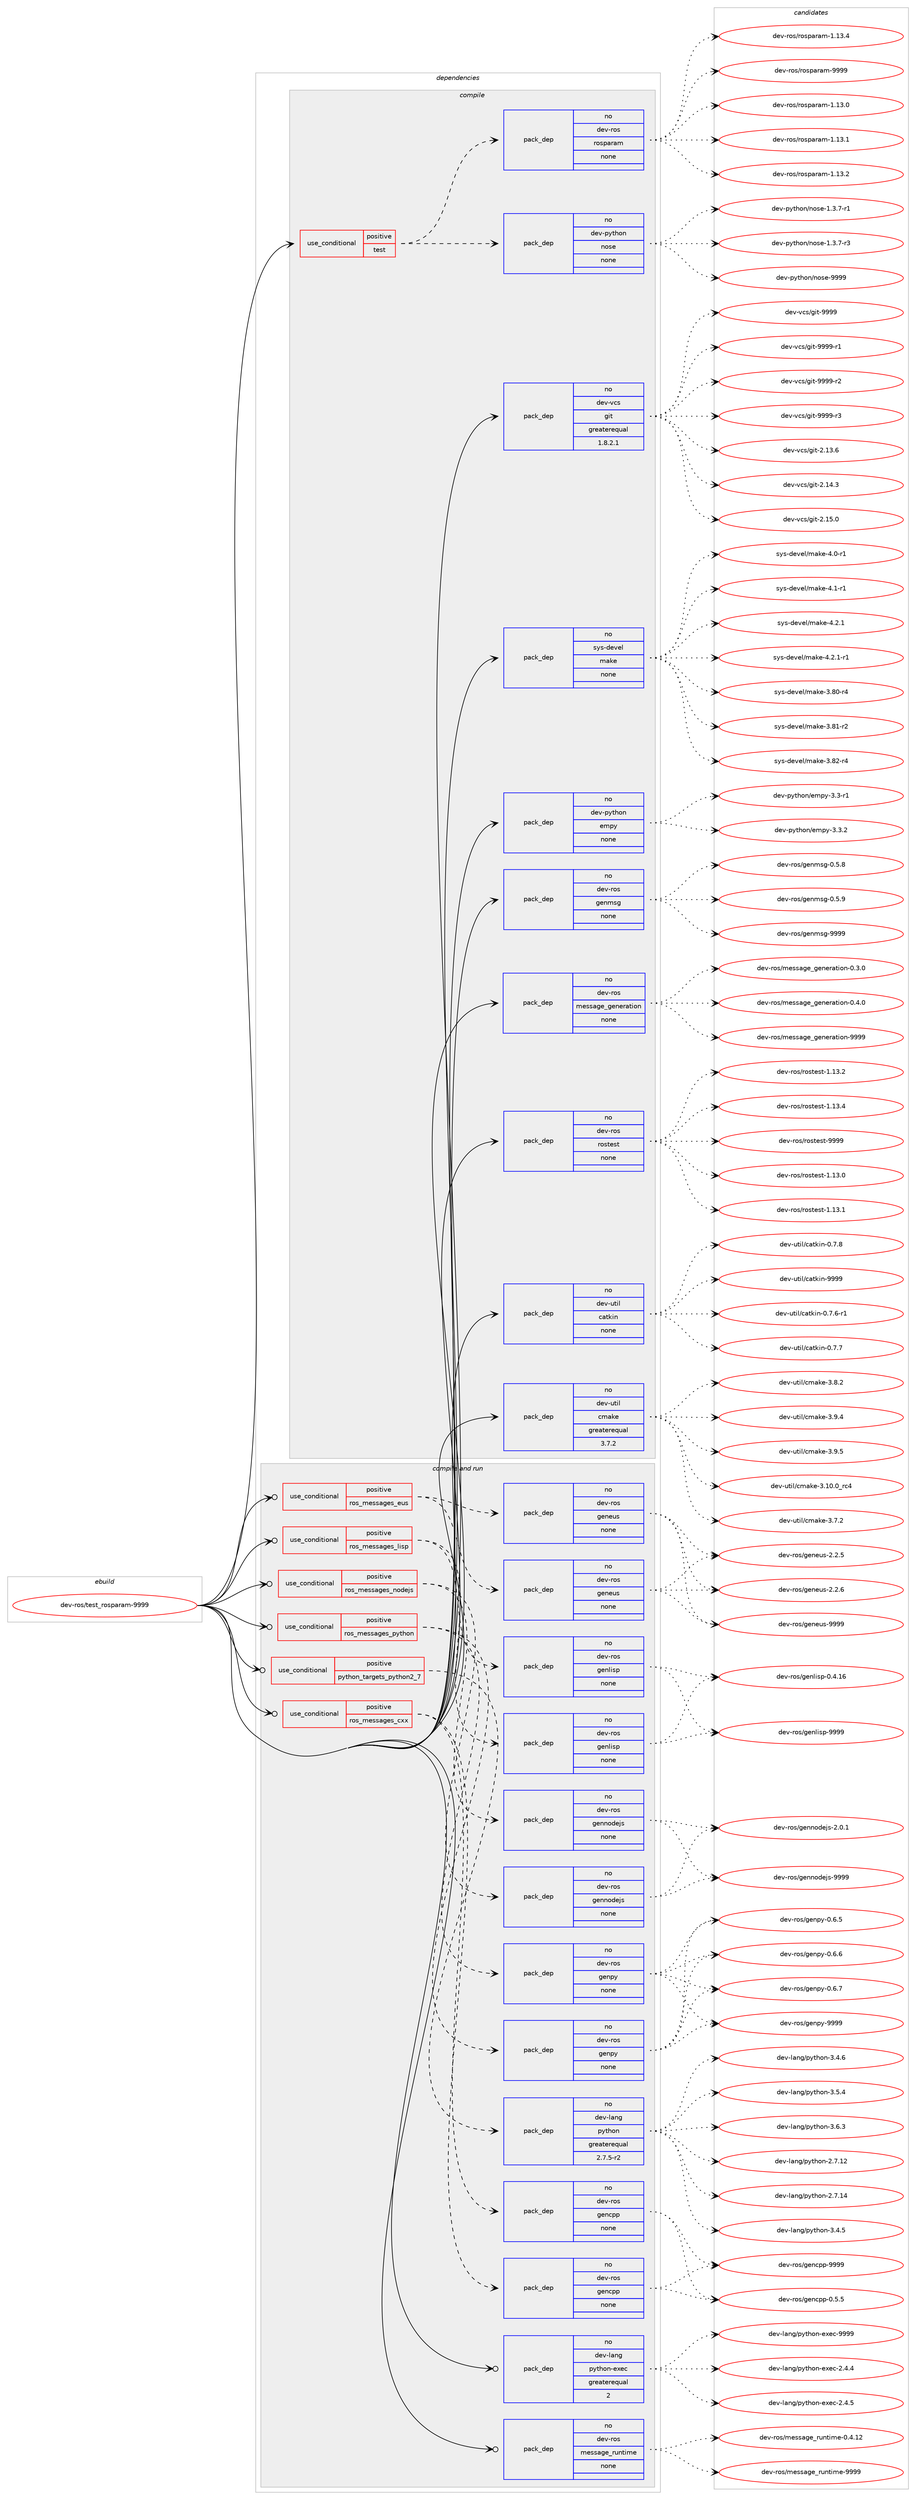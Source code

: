 digraph prolog {

# *************
# Graph options
# *************

newrank=true;
concentrate=true;
compound=true;
graph [rankdir=LR,fontname=Helvetica,fontsize=10,ranksep=1.5];#, ranksep=2.5, nodesep=0.2];
edge  [arrowhead=vee];
node  [fontname=Helvetica,fontsize=10];

# **********
# The ebuild
# **********

subgraph cluster_leftcol {
color=gray;
rank=same;
label=<<i>ebuild</i>>;
id [label="dev-ros/test_rosparam-9999", color=red, width=4, href="../dev-ros/test_rosparam-9999.svg"];
}

# ****************
# The dependencies
# ****************

subgraph cluster_midcol {
color=gray;
label=<<i>dependencies</i>>;
subgraph cluster_compile {
fillcolor="#eeeeee";
style=filled;
label=<<i>compile</i>>;
subgraph cond47686 {
dependency216718 [label=<<TABLE BORDER="0" CELLBORDER="1" CELLSPACING="0" CELLPADDING="4"><TR><TD ROWSPAN="3" CELLPADDING="10">use_conditional</TD></TR><TR><TD>positive</TD></TR><TR><TD>test</TD></TR></TABLE>>, shape=none, color=red];
subgraph pack165042 {
dependency216719 [label=<<TABLE BORDER="0" CELLBORDER="1" CELLSPACING="0" CELLPADDING="4" WIDTH="220"><TR><TD ROWSPAN="6" CELLPADDING="30">pack_dep</TD></TR><TR><TD WIDTH="110">no</TD></TR><TR><TD>dev-python</TD></TR><TR><TD>nose</TD></TR><TR><TD>none</TD></TR><TR><TD></TD></TR></TABLE>>, shape=none, color=blue];
}
dependency216718:e -> dependency216719:w [weight=20,style="dashed",arrowhead="vee"];
subgraph pack165043 {
dependency216720 [label=<<TABLE BORDER="0" CELLBORDER="1" CELLSPACING="0" CELLPADDING="4" WIDTH="220"><TR><TD ROWSPAN="6" CELLPADDING="30">pack_dep</TD></TR><TR><TD WIDTH="110">no</TD></TR><TR><TD>dev-ros</TD></TR><TR><TD>rosparam</TD></TR><TR><TD>none</TD></TR><TR><TD></TD></TR></TABLE>>, shape=none, color=blue];
}
dependency216718:e -> dependency216720:w [weight=20,style="dashed",arrowhead="vee"];
}
id:e -> dependency216718:w [weight=20,style="solid",arrowhead="vee"];
subgraph pack165044 {
dependency216721 [label=<<TABLE BORDER="0" CELLBORDER="1" CELLSPACING="0" CELLPADDING="4" WIDTH="220"><TR><TD ROWSPAN="6" CELLPADDING="30">pack_dep</TD></TR><TR><TD WIDTH="110">no</TD></TR><TR><TD>dev-python</TD></TR><TR><TD>empy</TD></TR><TR><TD>none</TD></TR><TR><TD></TD></TR></TABLE>>, shape=none, color=blue];
}
id:e -> dependency216721:w [weight=20,style="solid",arrowhead="vee"];
subgraph pack165045 {
dependency216722 [label=<<TABLE BORDER="0" CELLBORDER="1" CELLSPACING="0" CELLPADDING="4" WIDTH="220"><TR><TD ROWSPAN="6" CELLPADDING="30">pack_dep</TD></TR><TR><TD WIDTH="110">no</TD></TR><TR><TD>dev-ros</TD></TR><TR><TD>genmsg</TD></TR><TR><TD>none</TD></TR><TR><TD></TD></TR></TABLE>>, shape=none, color=blue];
}
id:e -> dependency216722:w [weight=20,style="solid",arrowhead="vee"];
subgraph pack165046 {
dependency216723 [label=<<TABLE BORDER="0" CELLBORDER="1" CELLSPACING="0" CELLPADDING="4" WIDTH="220"><TR><TD ROWSPAN="6" CELLPADDING="30">pack_dep</TD></TR><TR><TD WIDTH="110">no</TD></TR><TR><TD>dev-ros</TD></TR><TR><TD>message_generation</TD></TR><TR><TD>none</TD></TR><TR><TD></TD></TR></TABLE>>, shape=none, color=blue];
}
id:e -> dependency216723:w [weight=20,style="solid",arrowhead="vee"];
subgraph pack165047 {
dependency216724 [label=<<TABLE BORDER="0" CELLBORDER="1" CELLSPACING="0" CELLPADDING="4" WIDTH="220"><TR><TD ROWSPAN="6" CELLPADDING="30">pack_dep</TD></TR><TR><TD WIDTH="110">no</TD></TR><TR><TD>dev-ros</TD></TR><TR><TD>rostest</TD></TR><TR><TD>none</TD></TR><TR><TD></TD></TR></TABLE>>, shape=none, color=blue];
}
id:e -> dependency216724:w [weight=20,style="solid",arrowhead="vee"];
subgraph pack165048 {
dependency216725 [label=<<TABLE BORDER="0" CELLBORDER="1" CELLSPACING="0" CELLPADDING="4" WIDTH="220"><TR><TD ROWSPAN="6" CELLPADDING="30">pack_dep</TD></TR><TR><TD WIDTH="110">no</TD></TR><TR><TD>dev-util</TD></TR><TR><TD>catkin</TD></TR><TR><TD>none</TD></TR><TR><TD></TD></TR></TABLE>>, shape=none, color=blue];
}
id:e -> dependency216725:w [weight=20,style="solid",arrowhead="vee"];
subgraph pack165049 {
dependency216726 [label=<<TABLE BORDER="0" CELLBORDER="1" CELLSPACING="0" CELLPADDING="4" WIDTH="220"><TR><TD ROWSPAN="6" CELLPADDING="30">pack_dep</TD></TR><TR><TD WIDTH="110">no</TD></TR><TR><TD>dev-util</TD></TR><TR><TD>cmake</TD></TR><TR><TD>greaterequal</TD></TR><TR><TD>3.7.2</TD></TR></TABLE>>, shape=none, color=blue];
}
id:e -> dependency216726:w [weight=20,style="solid",arrowhead="vee"];
subgraph pack165050 {
dependency216727 [label=<<TABLE BORDER="0" CELLBORDER="1" CELLSPACING="0" CELLPADDING="4" WIDTH="220"><TR><TD ROWSPAN="6" CELLPADDING="30">pack_dep</TD></TR><TR><TD WIDTH="110">no</TD></TR><TR><TD>dev-vcs</TD></TR><TR><TD>git</TD></TR><TR><TD>greaterequal</TD></TR><TR><TD>1.8.2.1</TD></TR></TABLE>>, shape=none, color=blue];
}
id:e -> dependency216727:w [weight=20,style="solid",arrowhead="vee"];
subgraph pack165051 {
dependency216728 [label=<<TABLE BORDER="0" CELLBORDER="1" CELLSPACING="0" CELLPADDING="4" WIDTH="220"><TR><TD ROWSPAN="6" CELLPADDING="30">pack_dep</TD></TR><TR><TD WIDTH="110">no</TD></TR><TR><TD>sys-devel</TD></TR><TR><TD>make</TD></TR><TR><TD>none</TD></TR><TR><TD></TD></TR></TABLE>>, shape=none, color=blue];
}
id:e -> dependency216728:w [weight=20,style="solid",arrowhead="vee"];
}
subgraph cluster_compileandrun {
fillcolor="#eeeeee";
style=filled;
label=<<i>compile and run</i>>;
subgraph cond47687 {
dependency216729 [label=<<TABLE BORDER="0" CELLBORDER="1" CELLSPACING="0" CELLPADDING="4"><TR><TD ROWSPAN="3" CELLPADDING="10">use_conditional</TD></TR><TR><TD>positive</TD></TR><TR><TD>python_targets_python2_7</TD></TR></TABLE>>, shape=none, color=red];
subgraph pack165052 {
dependency216730 [label=<<TABLE BORDER="0" CELLBORDER="1" CELLSPACING="0" CELLPADDING="4" WIDTH="220"><TR><TD ROWSPAN="6" CELLPADDING="30">pack_dep</TD></TR><TR><TD WIDTH="110">no</TD></TR><TR><TD>dev-lang</TD></TR><TR><TD>python</TD></TR><TR><TD>greaterequal</TD></TR><TR><TD>2.7.5-r2</TD></TR></TABLE>>, shape=none, color=blue];
}
dependency216729:e -> dependency216730:w [weight=20,style="dashed",arrowhead="vee"];
}
id:e -> dependency216729:w [weight=20,style="solid",arrowhead="odotvee"];
subgraph cond47688 {
dependency216731 [label=<<TABLE BORDER="0" CELLBORDER="1" CELLSPACING="0" CELLPADDING="4"><TR><TD ROWSPAN="3" CELLPADDING="10">use_conditional</TD></TR><TR><TD>positive</TD></TR><TR><TD>ros_messages_cxx</TD></TR></TABLE>>, shape=none, color=red];
subgraph pack165053 {
dependency216732 [label=<<TABLE BORDER="0" CELLBORDER="1" CELLSPACING="0" CELLPADDING="4" WIDTH="220"><TR><TD ROWSPAN="6" CELLPADDING="30">pack_dep</TD></TR><TR><TD WIDTH="110">no</TD></TR><TR><TD>dev-ros</TD></TR><TR><TD>gencpp</TD></TR><TR><TD>none</TD></TR><TR><TD></TD></TR></TABLE>>, shape=none, color=blue];
}
dependency216731:e -> dependency216732:w [weight=20,style="dashed",arrowhead="vee"];
subgraph pack165054 {
dependency216733 [label=<<TABLE BORDER="0" CELLBORDER="1" CELLSPACING="0" CELLPADDING="4" WIDTH="220"><TR><TD ROWSPAN="6" CELLPADDING="30">pack_dep</TD></TR><TR><TD WIDTH="110">no</TD></TR><TR><TD>dev-ros</TD></TR><TR><TD>gencpp</TD></TR><TR><TD>none</TD></TR><TR><TD></TD></TR></TABLE>>, shape=none, color=blue];
}
dependency216731:e -> dependency216733:w [weight=20,style="dashed",arrowhead="vee"];
}
id:e -> dependency216731:w [weight=20,style="solid",arrowhead="odotvee"];
subgraph cond47689 {
dependency216734 [label=<<TABLE BORDER="0" CELLBORDER="1" CELLSPACING="0" CELLPADDING="4"><TR><TD ROWSPAN="3" CELLPADDING="10">use_conditional</TD></TR><TR><TD>positive</TD></TR><TR><TD>ros_messages_eus</TD></TR></TABLE>>, shape=none, color=red];
subgraph pack165055 {
dependency216735 [label=<<TABLE BORDER="0" CELLBORDER="1" CELLSPACING="0" CELLPADDING="4" WIDTH="220"><TR><TD ROWSPAN="6" CELLPADDING="30">pack_dep</TD></TR><TR><TD WIDTH="110">no</TD></TR><TR><TD>dev-ros</TD></TR><TR><TD>geneus</TD></TR><TR><TD>none</TD></TR><TR><TD></TD></TR></TABLE>>, shape=none, color=blue];
}
dependency216734:e -> dependency216735:w [weight=20,style="dashed",arrowhead="vee"];
subgraph pack165056 {
dependency216736 [label=<<TABLE BORDER="0" CELLBORDER="1" CELLSPACING="0" CELLPADDING="4" WIDTH="220"><TR><TD ROWSPAN="6" CELLPADDING="30">pack_dep</TD></TR><TR><TD WIDTH="110">no</TD></TR><TR><TD>dev-ros</TD></TR><TR><TD>geneus</TD></TR><TR><TD>none</TD></TR><TR><TD></TD></TR></TABLE>>, shape=none, color=blue];
}
dependency216734:e -> dependency216736:w [weight=20,style="dashed",arrowhead="vee"];
}
id:e -> dependency216734:w [weight=20,style="solid",arrowhead="odotvee"];
subgraph cond47690 {
dependency216737 [label=<<TABLE BORDER="0" CELLBORDER="1" CELLSPACING="0" CELLPADDING="4"><TR><TD ROWSPAN="3" CELLPADDING="10">use_conditional</TD></TR><TR><TD>positive</TD></TR><TR><TD>ros_messages_lisp</TD></TR></TABLE>>, shape=none, color=red];
subgraph pack165057 {
dependency216738 [label=<<TABLE BORDER="0" CELLBORDER="1" CELLSPACING="0" CELLPADDING="4" WIDTH="220"><TR><TD ROWSPAN="6" CELLPADDING="30">pack_dep</TD></TR><TR><TD WIDTH="110">no</TD></TR><TR><TD>dev-ros</TD></TR><TR><TD>genlisp</TD></TR><TR><TD>none</TD></TR><TR><TD></TD></TR></TABLE>>, shape=none, color=blue];
}
dependency216737:e -> dependency216738:w [weight=20,style="dashed",arrowhead="vee"];
subgraph pack165058 {
dependency216739 [label=<<TABLE BORDER="0" CELLBORDER="1" CELLSPACING="0" CELLPADDING="4" WIDTH="220"><TR><TD ROWSPAN="6" CELLPADDING="30">pack_dep</TD></TR><TR><TD WIDTH="110">no</TD></TR><TR><TD>dev-ros</TD></TR><TR><TD>genlisp</TD></TR><TR><TD>none</TD></TR><TR><TD></TD></TR></TABLE>>, shape=none, color=blue];
}
dependency216737:e -> dependency216739:w [weight=20,style="dashed",arrowhead="vee"];
}
id:e -> dependency216737:w [weight=20,style="solid",arrowhead="odotvee"];
subgraph cond47691 {
dependency216740 [label=<<TABLE BORDER="0" CELLBORDER="1" CELLSPACING="0" CELLPADDING="4"><TR><TD ROWSPAN="3" CELLPADDING="10">use_conditional</TD></TR><TR><TD>positive</TD></TR><TR><TD>ros_messages_nodejs</TD></TR></TABLE>>, shape=none, color=red];
subgraph pack165059 {
dependency216741 [label=<<TABLE BORDER="0" CELLBORDER="1" CELLSPACING="0" CELLPADDING="4" WIDTH="220"><TR><TD ROWSPAN="6" CELLPADDING="30">pack_dep</TD></TR><TR><TD WIDTH="110">no</TD></TR><TR><TD>dev-ros</TD></TR><TR><TD>gennodejs</TD></TR><TR><TD>none</TD></TR><TR><TD></TD></TR></TABLE>>, shape=none, color=blue];
}
dependency216740:e -> dependency216741:w [weight=20,style="dashed",arrowhead="vee"];
subgraph pack165060 {
dependency216742 [label=<<TABLE BORDER="0" CELLBORDER="1" CELLSPACING="0" CELLPADDING="4" WIDTH="220"><TR><TD ROWSPAN="6" CELLPADDING="30">pack_dep</TD></TR><TR><TD WIDTH="110">no</TD></TR><TR><TD>dev-ros</TD></TR><TR><TD>gennodejs</TD></TR><TR><TD>none</TD></TR><TR><TD></TD></TR></TABLE>>, shape=none, color=blue];
}
dependency216740:e -> dependency216742:w [weight=20,style="dashed",arrowhead="vee"];
}
id:e -> dependency216740:w [weight=20,style="solid",arrowhead="odotvee"];
subgraph cond47692 {
dependency216743 [label=<<TABLE BORDER="0" CELLBORDER="1" CELLSPACING="0" CELLPADDING="4"><TR><TD ROWSPAN="3" CELLPADDING="10">use_conditional</TD></TR><TR><TD>positive</TD></TR><TR><TD>ros_messages_python</TD></TR></TABLE>>, shape=none, color=red];
subgraph pack165061 {
dependency216744 [label=<<TABLE BORDER="0" CELLBORDER="1" CELLSPACING="0" CELLPADDING="4" WIDTH="220"><TR><TD ROWSPAN="6" CELLPADDING="30">pack_dep</TD></TR><TR><TD WIDTH="110">no</TD></TR><TR><TD>dev-ros</TD></TR><TR><TD>genpy</TD></TR><TR><TD>none</TD></TR><TR><TD></TD></TR></TABLE>>, shape=none, color=blue];
}
dependency216743:e -> dependency216744:w [weight=20,style="dashed",arrowhead="vee"];
subgraph pack165062 {
dependency216745 [label=<<TABLE BORDER="0" CELLBORDER="1" CELLSPACING="0" CELLPADDING="4" WIDTH="220"><TR><TD ROWSPAN="6" CELLPADDING="30">pack_dep</TD></TR><TR><TD WIDTH="110">no</TD></TR><TR><TD>dev-ros</TD></TR><TR><TD>genpy</TD></TR><TR><TD>none</TD></TR><TR><TD></TD></TR></TABLE>>, shape=none, color=blue];
}
dependency216743:e -> dependency216745:w [weight=20,style="dashed",arrowhead="vee"];
}
id:e -> dependency216743:w [weight=20,style="solid",arrowhead="odotvee"];
subgraph pack165063 {
dependency216746 [label=<<TABLE BORDER="0" CELLBORDER="1" CELLSPACING="0" CELLPADDING="4" WIDTH="220"><TR><TD ROWSPAN="6" CELLPADDING="30">pack_dep</TD></TR><TR><TD WIDTH="110">no</TD></TR><TR><TD>dev-lang</TD></TR><TR><TD>python-exec</TD></TR><TR><TD>greaterequal</TD></TR><TR><TD>2</TD></TR></TABLE>>, shape=none, color=blue];
}
id:e -> dependency216746:w [weight=20,style="solid",arrowhead="odotvee"];
subgraph pack165064 {
dependency216747 [label=<<TABLE BORDER="0" CELLBORDER="1" CELLSPACING="0" CELLPADDING="4" WIDTH="220"><TR><TD ROWSPAN="6" CELLPADDING="30">pack_dep</TD></TR><TR><TD WIDTH="110">no</TD></TR><TR><TD>dev-ros</TD></TR><TR><TD>message_runtime</TD></TR><TR><TD>none</TD></TR><TR><TD></TD></TR></TABLE>>, shape=none, color=blue];
}
id:e -> dependency216747:w [weight=20,style="solid",arrowhead="odotvee"];
}
subgraph cluster_run {
fillcolor="#eeeeee";
style=filled;
label=<<i>run</i>>;
}
}

# **************
# The candidates
# **************

subgraph cluster_choices {
rank=same;
color=gray;
label=<<i>candidates</i>>;

subgraph choice165042 {
color=black;
nodesep=1;
choice10010111845112121116104111110471101111151014549465146554511449 [label="dev-python/nose-1.3.7-r1", color=red, width=4,href="../dev-python/nose-1.3.7-r1.svg"];
choice10010111845112121116104111110471101111151014549465146554511451 [label="dev-python/nose-1.3.7-r3", color=red, width=4,href="../dev-python/nose-1.3.7-r3.svg"];
choice10010111845112121116104111110471101111151014557575757 [label="dev-python/nose-9999", color=red, width=4,href="../dev-python/nose-9999.svg"];
dependency216719:e -> choice10010111845112121116104111110471101111151014549465146554511449:w [style=dotted,weight="100"];
dependency216719:e -> choice10010111845112121116104111110471101111151014549465146554511451:w [style=dotted,weight="100"];
dependency216719:e -> choice10010111845112121116104111110471101111151014557575757:w [style=dotted,weight="100"];
}
subgraph choice165043 {
color=black;
nodesep=1;
choice1001011184511411111547114111115112971149710945494649514648 [label="dev-ros/rosparam-1.13.0", color=red, width=4,href="../dev-ros/rosparam-1.13.0.svg"];
choice1001011184511411111547114111115112971149710945494649514649 [label="dev-ros/rosparam-1.13.1", color=red, width=4,href="../dev-ros/rosparam-1.13.1.svg"];
choice1001011184511411111547114111115112971149710945494649514650 [label="dev-ros/rosparam-1.13.2", color=red, width=4,href="../dev-ros/rosparam-1.13.2.svg"];
choice1001011184511411111547114111115112971149710945494649514652 [label="dev-ros/rosparam-1.13.4", color=red, width=4,href="../dev-ros/rosparam-1.13.4.svg"];
choice100101118451141111154711411111511297114971094557575757 [label="dev-ros/rosparam-9999", color=red, width=4,href="../dev-ros/rosparam-9999.svg"];
dependency216720:e -> choice1001011184511411111547114111115112971149710945494649514648:w [style=dotted,weight="100"];
dependency216720:e -> choice1001011184511411111547114111115112971149710945494649514649:w [style=dotted,weight="100"];
dependency216720:e -> choice1001011184511411111547114111115112971149710945494649514650:w [style=dotted,weight="100"];
dependency216720:e -> choice1001011184511411111547114111115112971149710945494649514652:w [style=dotted,weight="100"];
dependency216720:e -> choice100101118451141111154711411111511297114971094557575757:w [style=dotted,weight="100"];
}
subgraph choice165044 {
color=black;
nodesep=1;
choice1001011184511212111610411111047101109112121455146514511449 [label="dev-python/empy-3.3-r1", color=red, width=4,href="../dev-python/empy-3.3-r1.svg"];
choice1001011184511212111610411111047101109112121455146514650 [label="dev-python/empy-3.3.2", color=red, width=4,href="../dev-python/empy-3.3.2.svg"];
dependency216721:e -> choice1001011184511212111610411111047101109112121455146514511449:w [style=dotted,weight="100"];
dependency216721:e -> choice1001011184511212111610411111047101109112121455146514650:w [style=dotted,weight="100"];
}
subgraph choice165045 {
color=black;
nodesep=1;
choice1001011184511411111547103101110109115103454846534656 [label="dev-ros/genmsg-0.5.8", color=red, width=4,href="../dev-ros/genmsg-0.5.8.svg"];
choice1001011184511411111547103101110109115103454846534657 [label="dev-ros/genmsg-0.5.9", color=red, width=4,href="../dev-ros/genmsg-0.5.9.svg"];
choice10010111845114111115471031011101091151034557575757 [label="dev-ros/genmsg-9999", color=red, width=4,href="../dev-ros/genmsg-9999.svg"];
dependency216722:e -> choice1001011184511411111547103101110109115103454846534656:w [style=dotted,weight="100"];
dependency216722:e -> choice1001011184511411111547103101110109115103454846534657:w [style=dotted,weight="100"];
dependency216722:e -> choice10010111845114111115471031011101091151034557575757:w [style=dotted,weight="100"];
}
subgraph choice165046 {
color=black;
nodesep=1;
choice1001011184511411111547109101115115971031019510310111010111497116105111110454846514648 [label="dev-ros/message_generation-0.3.0", color=red, width=4,href="../dev-ros/message_generation-0.3.0.svg"];
choice1001011184511411111547109101115115971031019510310111010111497116105111110454846524648 [label="dev-ros/message_generation-0.4.0", color=red, width=4,href="../dev-ros/message_generation-0.4.0.svg"];
choice10010111845114111115471091011151159710310195103101110101114971161051111104557575757 [label="dev-ros/message_generation-9999", color=red, width=4,href="../dev-ros/message_generation-9999.svg"];
dependency216723:e -> choice1001011184511411111547109101115115971031019510310111010111497116105111110454846514648:w [style=dotted,weight="100"];
dependency216723:e -> choice1001011184511411111547109101115115971031019510310111010111497116105111110454846524648:w [style=dotted,weight="100"];
dependency216723:e -> choice10010111845114111115471091011151159710310195103101110101114971161051111104557575757:w [style=dotted,weight="100"];
}
subgraph choice165047 {
color=black;
nodesep=1;
choice100101118451141111154711411111511610111511645494649514648 [label="dev-ros/rostest-1.13.0", color=red, width=4,href="../dev-ros/rostest-1.13.0.svg"];
choice100101118451141111154711411111511610111511645494649514649 [label="dev-ros/rostest-1.13.1", color=red, width=4,href="../dev-ros/rostest-1.13.1.svg"];
choice100101118451141111154711411111511610111511645494649514650 [label="dev-ros/rostest-1.13.2", color=red, width=4,href="../dev-ros/rostest-1.13.2.svg"];
choice100101118451141111154711411111511610111511645494649514652 [label="dev-ros/rostest-1.13.4", color=red, width=4,href="../dev-ros/rostest-1.13.4.svg"];
choice10010111845114111115471141111151161011151164557575757 [label="dev-ros/rostest-9999", color=red, width=4,href="../dev-ros/rostest-9999.svg"];
dependency216724:e -> choice100101118451141111154711411111511610111511645494649514648:w [style=dotted,weight="100"];
dependency216724:e -> choice100101118451141111154711411111511610111511645494649514649:w [style=dotted,weight="100"];
dependency216724:e -> choice100101118451141111154711411111511610111511645494649514650:w [style=dotted,weight="100"];
dependency216724:e -> choice100101118451141111154711411111511610111511645494649514652:w [style=dotted,weight="100"];
dependency216724:e -> choice10010111845114111115471141111151161011151164557575757:w [style=dotted,weight="100"];
}
subgraph choice165048 {
color=black;
nodesep=1;
choice100101118451171161051084799971161071051104548465546544511449 [label="dev-util/catkin-0.7.6-r1", color=red, width=4,href="../dev-util/catkin-0.7.6-r1.svg"];
choice10010111845117116105108479997116107105110454846554655 [label="dev-util/catkin-0.7.7", color=red, width=4,href="../dev-util/catkin-0.7.7.svg"];
choice10010111845117116105108479997116107105110454846554656 [label="dev-util/catkin-0.7.8", color=red, width=4,href="../dev-util/catkin-0.7.8.svg"];
choice100101118451171161051084799971161071051104557575757 [label="dev-util/catkin-9999", color=red, width=4,href="../dev-util/catkin-9999.svg"];
dependency216725:e -> choice100101118451171161051084799971161071051104548465546544511449:w [style=dotted,weight="100"];
dependency216725:e -> choice10010111845117116105108479997116107105110454846554655:w [style=dotted,weight="100"];
dependency216725:e -> choice10010111845117116105108479997116107105110454846554656:w [style=dotted,weight="100"];
dependency216725:e -> choice100101118451171161051084799971161071051104557575757:w [style=dotted,weight="100"];
}
subgraph choice165049 {
color=black;
nodesep=1;
choice1001011184511711610510847991099710710145514649484648951149952 [label="dev-util/cmake-3.10.0_rc4", color=red, width=4,href="../dev-util/cmake-3.10.0_rc4.svg"];
choice10010111845117116105108479910997107101455146554650 [label="dev-util/cmake-3.7.2", color=red, width=4,href="../dev-util/cmake-3.7.2.svg"];
choice10010111845117116105108479910997107101455146564650 [label="dev-util/cmake-3.8.2", color=red, width=4,href="../dev-util/cmake-3.8.2.svg"];
choice10010111845117116105108479910997107101455146574652 [label="dev-util/cmake-3.9.4", color=red, width=4,href="../dev-util/cmake-3.9.4.svg"];
choice10010111845117116105108479910997107101455146574653 [label="dev-util/cmake-3.9.5", color=red, width=4,href="../dev-util/cmake-3.9.5.svg"];
dependency216726:e -> choice1001011184511711610510847991099710710145514649484648951149952:w [style=dotted,weight="100"];
dependency216726:e -> choice10010111845117116105108479910997107101455146554650:w [style=dotted,weight="100"];
dependency216726:e -> choice10010111845117116105108479910997107101455146564650:w [style=dotted,weight="100"];
dependency216726:e -> choice10010111845117116105108479910997107101455146574652:w [style=dotted,weight="100"];
dependency216726:e -> choice10010111845117116105108479910997107101455146574653:w [style=dotted,weight="100"];
}
subgraph choice165050 {
color=black;
nodesep=1;
choice10010111845118991154710310511645504649514654 [label="dev-vcs/git-2.13.6", color=red, width=4,href="../dev-vcs/git-2.13.6.svg"];
choice10010111845118991154710310511645504649524651 [label="dev-vcs/git-2.14.3", color=red, width=4,href="../dev-vcs/git-2.14.3.svg"];
choice10010111845118991154710310511645504649534648 [label="dev-vcs/git-2.15.0", color=red, width=4,href="../dev-vcs/git-2.15.0.svg"];
choice1001011184511899115471031051164557575757 [label="dev-vcs/git-9999", color=red, width=4,href="../dev-vcs/git-9999.svg"];
choice10010111845118991154710310511645575757574511449 [label="dev-vcs/git-9999-r1", color=red, width=4,href="../dev-vcs/git-9999-r1.svg"];
choice10010111845118991154710310511645575757574511450 [label="dev-vcs/git-9999-r2", color=red, width=4,href="../dev-vcs/git-9999-r2.svg"];
choice10010111845118991154710310511645575757574511451 [label="dev-vcs/git-9999-r3", color=red, width=4,href="../dev-vcs/git-9999-r3.svg"];
dependency216727:e -> choice10010111845118991154710310511645504649514654:w [style=dotted,weight="100"];
dependency216727:e -> choice10010111845118991154710310511645504649524651:w [style=dotted,weight="100"];
dependency216727:e -> choice10010111845118991154710310511645504649534648:w [style=dotted,weight="100"];
dependency216727:e -> choice1001011184511899115471031051164557575757:w [style=dotted,weight="100"];
dependency216727:e -> choice10010111845118991154710310511645575757574511449:w [style=dotted,weight="100"];
dependency216727:e -> choice10010111845118991154710310511645575757574511450:w [style=dotted,weight="100"];
dependency216727:e -> choice10010111845118991154710310511645575757574511451:w [style=dotted,weight="100"];
}
subgraph choice165051 {
color=black;
nodesep=1;
choice11512111545100101118101108471099710710145514656484511452 [label="sys-devel/make-3.80-r4", color=red, width=4,href="../sys-devel/make-3.80-r4.svg"];
choice11512111545100101118101108471099710710145514656494511450 [label="sys-devel/make-3.81-r2", color=red, width=4,href="../sys-devel/make-3.81-r2.svg"];
choice11512111545100101118101108471099710710145514656504511452 [label="sys-devel/make-3.82-r4", color=red, width=4,href="../sys-devel/make-3.82-r4.svg"];
choice115121115451001011181011084710997107101455246484511449 [label="sys-devel/make-4.0-r1", color=red, width=4,href="../sys-devel/make-4.0-r1.svg"];
choice115121115451001011181011084710997107101455246494511449 [label="sys-devel/make-4.1-r1", color=red, width=4,href="../sys-devel/make-4.1-r1.svg"];
choice115121115451001011181011084710997107101455246504649 [label="sys-devel/make-4.2.1", color=red, width=4,href="../sys-devel/make-4.2.1.svg"];
choice1151211154510010111810110847109971071014552465046494511449 [label="sys-devel/make-4.2.1-r1", color=red, width=4,href="../sys-devel/make-4.2.1-r1.svg"];
dependency216728:e -> choice11512111545100101118101108471099710710145514656484511452:w [style=dotted,weight="100"];
dependency216728:e -> choice11512111545100101118101108471099710710145514656494511450:w [style=dotted,weight="100"];
dependency216728:e -> choice11512111545100101118101108471099710710145514656504511452:w [style=dotted,weight="100"];
dependency216728:e -> choice115121115451001011181011084710997107101455246484511449:w [style=dotted,weight="100"];
dependency216728:e -> choice115121115451001011181011084710997107101455246494511449:w [style=dotted,weight="100"];
dependency216728:e -> choice115121115451001011181011084710997107101455246504649:w [style=dotted,weight="100"];
dependency216728:e -> choice1151211154510010111810110847109971071014552465046494511449:w [style=dotted,weight="100"];
}
subgraph choice165052 {
color=black;
nodesep=1;
choice10010111845108971101034711212111610411111045504655464950 [label="dev-lang/python-2.7.12", color=red, width=4,href="../dev-lang/python-2.7.12.svg"];
choice10010111845108971101034711212111610411111045504655464952 [label="dev-lang/python-2.7.14", color=red, width=4,href="../dev-lang/python-2.7.14.svg"];
choice100101118451089711010347112121116104111110455146524653 [label="dev-lang/python-3.4.5", color=red, width=4,href="../dev-lang/python-3.4.5.svg"];
choice100101118451089711010347112121116104111110455146524654 [label="dev-lang/python-3.4.6", color=red, width=4,href="../dev-lang/python-3.4.6.svg"];
choice100101118451089711010347112121116104111110455146534652 [label="dev-lang/python-3.5.4", color=red, width=4,href="../dev-lang/python-3.5.4.svg"];
choice100101118451089711010347112121116104111110455146544651 [label="dev-lang/python-3.6.3", color=red, width=4,href="../dev-lang/python-3.6.3.svg"];
dependency216730:e -> choice10010111845108971101034711212111610411111045504655464950:w [style=dotted,weight="100"];
dependency216730:e -> choice10010111845108971101034711212111610411111045504655464952:w [style=dotted,weight="100"];
dependency216730:e -> choice100101118451089711010347112121116104111110455146524653:w [style=dotted,weight="100"];
dependency216730:e -> choice100101118451089711010347112121116104111110455146524654:w [style=dotted,weight="100"];
dependency216730:e -> choice100101118451089711010347112121116104111110455146534652:w [style=dotted,weight="100"];
dependency216730:e -> choice100101118451089711010347112121116104111110455146544651:w [style=dotted,weight="100"];
}
subgraph choice165053 {
color=black;
nodesep=1;
choice100101118451141111154710310111099112112454846534653 [label="dev-ros/gencpp-0.5.5", color=red, width=4,href="../dev-ros/gencpp-0.5.5.svg"];
choice1001011184511411111547103101110991121124557575757 [label="dev-ros/gencpp-9999", color=red, width=4,href="../dev-ros/gencpp-9999.svg"];
dependency216732:e -> choice100101118451141111154710310111099112112454846534653:w [style=dotted,weight="100"];
dependency216732:e -> choice1001011184511411111547103101110991121124557575757:w [style=dotted,weight="100"];
}
subgraph choice165054 {
color=black;
nodesep=1;
choice100101118451141111154710310111099112112454846534653 [label="dev-ros/gencpp-0.5.5", color=red, width=4,href="../dev-ros/gencpp-0.5.5.svg"];
choice1001011184511411111547103101110991121124557575757 [label="dev-ros/gencpp-9999", color=red, width=4,href="../dev-ros/gencpp-9999.svg"];
dependency216733:e -> choice100101118451141111154710310111099112112454846534653:w [style=dotted,weight="100"];
dependency216733:e -> choice1001011184511411111547103101110991121124557575757:w [style=dotted,weight="100"];
}
subgraph choice165055 {
color=black;
nodesep=1;
choice1001011184511411111547103101110101117115455046504653 [label="dev-ros/geneus-2.2.5", color=red, width=4,href="../dev-ros/geneus-2.2.5.svg"];
choice1001011184511411111547103101110101117115455046504654 [label="dev-ros/geneus-2.2.6", color=red, width=4,href="../dev-ros/geneus-2.2.6.svg"];
choice10010111845114111115471031011101011171154557575757 [label="dev-ros/geneus-9999", color=red, width=4,href="../dev-ros/geneus-9999.svg"];
dependency216735:e -> choice1001011184511411111547103101110101117115455046504653:w [style=dotted,weight="100"];
dependency216735:e -> choice1001011184511411111547103101110101117115455046504654:w [style=dotted,weight="100"];
dependency216735:e -> choice10010111845114111115471031011101011171154557575757:w [style=dotted,weight="100"];
}
subgraph choice165056 {
color=black;
nodesep=1;
choice1001011184511411111547103101110101117115455046504653 [label="dev-ros/geneus-2.2.5", color=red, width=4,href="../dev-ros/geneus-2.2.5.svg"];
choice1001011184511411111547103101110101117115455046504654 [label="dev-ros/geneus-2.2.6", color=red, width=4,href="../dev-ros/geneus-2.2.6.svg"];
choice10010111845114111115471031011101011171154557575757 [label="dev-ros/geneus-9999", color=red, width=4,href="../dev-ros/geneus-9999.svg"];
dependency216736:e -> choice1001011184511411111547103101110101117115455046504653:w [style=dotted,weight="100"];
dependency216736:e -> choice1001011184511411111547103101110101117115455046504654:w [style=dotted,weight="100"];
dependency216736:e -> choice10010111845114111115471031011101011171154557575757:w [style=dotted,weight="100"];
}
subgraph choice165057 {
color=black;
nodesep=1;
choice100101118451141111154710310111010810511511245484652464954 [label="dev-ros/genlisp-0.4.16", color=red, width=4,href="../dev-ros/genlisp-0.4.16.svg"];
choice10010111845114111115471031011101081051151124557575757 [label="dev-ros/genlisp-9999", color=red, width=4,href="../dev-ros/genlisp-9999.svg"];
dependency216738:e -> choice100101118451141111154710310111010810511511245484652464954:w [style=dotted,weight="100"];
dependency216738:e -> choice10010111845114111115471031011101081051151124557575757:w [style=dotted,weight="100"];
}
subgraph choice165058 {
color=black;
nodesep=1;
choice100101118451141111154710310111010810511511245484652464954 [label="dev-ros/genlisp-0.4.16", color=red, width=4,href="../dev-ros/genlisp-0.4.16.svg"];
choice10010111845114111115471031011101081051151124557575757 [label="dev-ros/genlisp-9999", color=red, width=4,href="../dev-ros/genlisp-9999.svg"];
dependency216739:e -> choice100101118451141111154710310111010810511511245484652464954:w [style=dotted,weight="100"];
dependency216739:e -> choice10010111845114111115471031011101081051151124557575757:w [style=dotted,weight="100"];
}
subgraph choice165059 {
color=black;
nodesep=1;
choice1001011184511411111547103101110110111100101106115455046484649 [label="dev-ros/gennodejs-2.0.1", color=red, width=4,href="../dev-ros/gennodejs-2.0.1.svg"];
choice10010111845114111115471031011101101111001011061154557575757 [label="dev-ros/gennodejs-9999", color=red, width=4,href="../dev-ros/gennodejs-9999.svg"];
dependency216741:e -> choice1001011184511411111547103101110110111100101106115455046484649:w [style=dotted,weight="100"];
dependency216741:e -> choice10010111845114111115471031011101101111001011061154557575757:w [style=dotted,weight="100"];
}
subgraph choice165060 {
color=black;
nodesep=1;
choice1001011184511411111547103101110110111100101106115455046484649 [label="dev-ros/gennodejs-2.0.1", color=red, width=4,href="../dev-ros/gennodejs-2.0.1.svg"];
choice10010111845114111115471031011101101111001011061154557575757 [label="dev-ros/gennodejs-9999", color=red, width=4,href="../dev-ros/gennodejs-9999.svg"];
dependency216742:e -> choice1001011184511411111547103101110110111100101106115455046484649:w [style=dotted,weight="100"];
dependency216742:e -> choice10010111845114111115471031011101101111001011061154557575757:w [style=dotted,weight="100"];
}
subgraph choice165061 {
color=black;
nodesep=1;
choice1001011184511411111547103101110112121454846544653 [label="dev-ros/genpy-0.6.5", color=red, width=4,href="../dev-ros/genpy-0.6.5.svg"];
choice1001011184511411111547103101110112121454846544654 [label="dev-ros/genpy-0.6.6", color=red, width=4,href="../dev-ros/genpy-0.6.6.svg"];
choice1001011184511411111547103101110112121454846544655 [label="dev-ros/genpy-0.6.7", color=red, width=4,href="../dev-ros/genpy-0.6.7.svg"];
choice10010111845114111115471031011101121214557575757 [label="dev-ros/genpy-9999", color=red, width=4,href="../dev-ros/genpy-9999.svg"];
dependency216744:e -> choice1001011184511411111547103101110112121454846544653:w [style=dotted,weight="100"];
dependency216744:e -> choice1001011184511411111547103101110112121454846544654:w [style=dotted,weight="100"];
dependency216744:e -> choice1001011184511411111547103101110112121454846544655:w [style=dotted,weight="100"];
dependency216744:e -> choice10010111845114111115471031011101121214557575757:w [style=dotted,weight="100"];
}
subgraph choice165062 {
color=black;
nodesep=1;
choice1001011184511411111547103101110112121454846544653 [label="dev-ros/genpy-0.6.5", color=red, width=4,href="../dev-ros/genpy-0.6.5.svg"];
choice1001011184511411111547103101110112121454846544654 [label="dev-ros/genpy-0.6.6", color=red, width=4,href="../dev-ros/genpy-0.6.6.svg"];
choice1001011184511411111547103101110112121454846544655 [label="dev-ros/genpy-0.6.7", color=red, width=4,href="../dev-ros/genpy-0.6.7.svg"];
choice10010111845114111115471031011101121214557575757 [label="dev-ros/genpy-9999", color=red, width=4,href="../dev-ros/genpy-9999.svg"];
dependency216745:e -> choice1001011184511411111547103101110112121454846544653:w [style=dotted,weight="100"];
dependency216745:e -> choice1001011184511411111547103101110112121454846544654:w [style=dotted,weight="100"];
dependency216745:e -> choice1001011184511411111547103101110112121454846544655:w [style=dotted,weight="100"];
dependency216745:e -> choice10010111845114111115471031011101121214557575757:w [style=dotted,weight="100"];
}
subgraph choice165063 {
color=black;
nodesep=1;
choice1001011184510897110103471121211161041111104510112010199455046524652 [label="dev-lang/python-exec-2.4.4", color=red, width=4,href="../dev-lang/python-exec-2.4.4.svg"];
choice1001011184510897110103471121211161041111104510112010199455046524653 [label="dev-lang/python-exec-2.4.5", color=red, width=4,href="../dev-lang/python-exec-2.4.5.svg"];
choice10010111845108971101034711212111610411111045101120101994557575757 [label="dev-lang/python-exec-9999", color=red, width=4,href="../dev-lang/python-exec-9999.svg"];
dependency216746:e -> choice1001011184510897110103471121211161041111104510112010199455046524652:w [style=dotted,weight="100"];
dependency216746:e -> choice1001011184510897110103471121211161041111104510112010199455046524653:w [style=dotted,weight="100"];
dependency216746:e -> choice10010111845108971101034711212111610411111045101120101994557575757:w [style=dotted,weight="100"];
}
subgraph choice165064 {
color=black;
nodesep=1;
choice1001011184511411111547109101115115971031019511411711011610510910145484652464950 [label="dev-ros/message_runtime-0.4.12", color=red, width=4,href="../dev-ros/message_runtime-0.4.12.svg"];
choice100101118451141111154710910111511597103101951141171101161051091014557575757 [label="dev-ros/message_runtime-9999", color=red, width=4,href="../dev-ros/message_runtime-9999.svg"];
dependency216747:e -> choice1001011184511411111547109101115115971031019511411711011610510910145484652464950:w [style=dotted,weight="100"];
dependency216747:e -> choice100101118451141111154710910111511597103101951141171101161051091014557575757:w [style=dotted,weight="100"];
}
}

}
